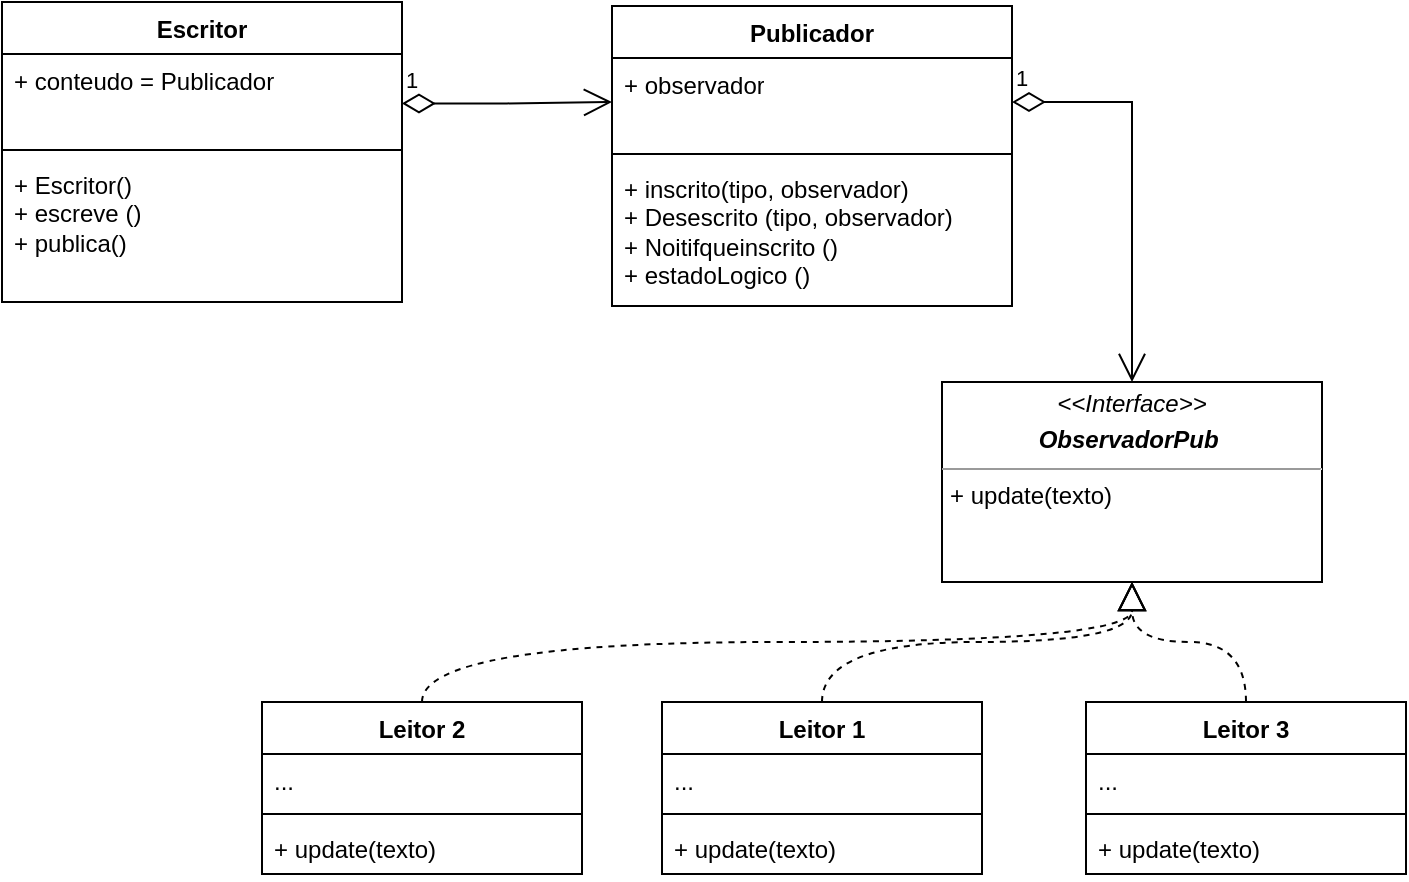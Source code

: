 <mxfile version="23.1.7" type="github">
  <diagram name="Page-1" id="Y3-R3986lj90tiVTZg1Z">
    <mxGraphModel dx="1318" dy="588" grid="1" gridSize="10" guides="1" tooltips="1" connect="1" arrows="1" fold="1" page="1" pageScale="1" pageWidth="850" pageHeight="1100" math="0" shadow="0">
      <root>
        <mxCell id="0" />
        <mxCell id="1" parent="0" />
        <mxCell id="8uWpjX7kZ2ZDJDe1HQSN-1" value="Publicador" style="swimlane;fontStyle=1;align=center;verticalAlign=top;childLayout=stackLayout;horizontal=1;startSize=26;horizontalStack=0;resizeParent=1;resizeParentMax=0;resizeLast=0;collapsible=1;marginBottom=0;whiteSpace=wrap;html=1;" vertex="1" parent="1">
          <mxGeometry x="380" y="102" width="200" height="150" as="geometry" />
        </mxCell>
        <mxCell id="8uWpjX7kZ2ZDJDe1HQSN-2" value="+ observador" style="text;strokeColor=none;fillColor=none;align=left;verticalAlign=top;spacingLeft=4;spacingRight=4;overflow=hidden;rotatable=0;points=[[0,0.5],[1,0.5]];portConstraint=eastwest;whiteSpace=wrap;html=1;" vertex="1" parent="8uWpjX7kZ2ZDJDe1HQSN-1">
          <mxGeometry y="26" width="200" height="44" as="geometry" />
        </mxCell>
        <mxCell id="8uWpjX7kZ2ZDJDe1HQSN-3" value="" style="line;strokeWidth=1;fillColor=none;align=left;verticalAlign=middle;spacingTop=-1;spacingLeft=3;spacingRight=3;rotatable=0;labelPosition=right;points=[];portConstraint=eastwest;strokeColor=inherit;" vertex="1" parent="8uWpjX7kZ2ZDJDe1HQSN-1">
          <mxGeometry y="70" width="200" height="8" as="geometry" />
        </mxCell>
        <mxCell id="8uWpjX7kZ2ZDJDe1HQSN-4" value="+ inscrito(tipo, observador)&lt;br&gt;+ Desescrito (tipo, observador)&lt;br&gt;+ Noitifqueinscrito ()&lt;br&gt;+ estadoLogico ()" style="text;strokeColor=none;fillColor=none;align=left;verticalAlign=top;spacingLeft=4;spacingRight=4;overflow=hidden;rotatable=0;points=[[0,0.5],[1,0.5]];portConstraint=eastwest;whiteSpace=wrap;html=1;" vertex="1" parent="8uWpjX7kZ2ZDJDe1HQSN-1">
          <mxGeometry y="78" width="200" height="72" as="geometry" />
        </mxCell>
        <mxCell id="8uWpjX7kZ2ZDJDe1HQSN-5" value="Leitor 1" style="swimlane;fontStyle=1;align=center;verticalAlign=top;childLayout=stackLayout;horizontal=1;startSize=26;horizontalStack=0;resizeParent=1;resizeParentMax=0;resizeLast=0;collapsible=1;marginBottom=0;whiteSpace=wrap;html=1;" vertex="1" parent="1">
          <mxGeometry x="405" y="450" width="160" height="86" as="geometry" />
        </mxCell>
        <mxCell id="8uWpjX7kZ2ZDJDe1HQSN-6" value="..." style="text;strokeColor=none;fillColor=none;align=left;verticalAlign=top;spacingLeft=4;spacingRight=4;overflow=hidden;rotatable=0;points=[[0,0.5],[1,0.5]];portConstraint=eastwest;whiteSpace=wrap;html=1;" vertex="1" parent="8uWpjX7kZ2ZDJDe1HQSN-5">
          <mxGeometry y="26" width="160" height="26" as="geometry" />
        </mxCell>
        <mxCell id="8uWpjX7kZ2ZDJDe1HQSN-7" value="" style="line;strokeWidth=1;fillColor=none;align=left;verticalAlign=middle;spacingTop=-1;spacingLeft=3;spacingRight=3;rotatable=0;labelPosition=right;points=[];portConstraint=eastwest;strokeColor=inherit;" vertex="1" parent="8uWpjX7kZ2ZDJDe1HQSN-5">
          <mxGeometry y="52" width="160" height="8" as="geometry" />
        </mxCell>
        <mxCell id="8uWpjX7kZ2ZDJDe1HQSN-8" value="+ update(texto)" style="text;strokeColor=none;fillColor=none;align=left;verticalAlign=top;spacingLeft=4;spacingRight=4;overflow=hidden;rotatable=0;points=[[0,0.5],[1,0.5]];portConstraint=eastwest;whiteSpace=wrap;html=1;" vertex="1" parent="8uWpjX7kZ2ZDJDe1HQSN-5">
          <mxGeometry y="60" width="160" height="26" as="geometry" />
        </mxCell>
        <mxCell id="8uWpjX7kZ2ZDJDe1HQSN-23" value="&lt;p style=&quot;margin:0px;margin-top:4px;text-align:center;&quot;&gt;&lt;i&gt;&amp;lt;&amp;lt;Interface&amp;gt;&amp;gt;&lt;/i&gt;&lt;br&gt;&lt;/p&gt;&lt;p style=&quot;text-align: center; margin: 4px 0px 0px;&quot;&gt;&lt;span style=&quot;background-color: initial; text-align: left;&quot;&gt;&lt;b&gt;&lt;i&gt;ObservadorPub&lt;/i&gt;&lt;/b&gt;&amp;nbsp;&lt;/span&gt;&lt;/p&gt;&lt;hr size=&quot;1&quot;&gt;&lt;p style=&quot;margin:0px;margin-left:4px;&quot;&gt;+ update(texto)&lt;br&gt;&lt;/p&gt;" style="verticalAlign=top;align=left;overflow=fill;html=1;whiteSpace=wrap;" vertex="1" parent="1">
          <mxGeometry x="545" y="290" width="190" height="100" as="geometry" />
        </mxCell>
        <mxCell id="8uWpjX7kZ2ZDJDe1HQSN-32" value="1" style="endArrow=open;html=1;endSize=12;startArrow=diamondThin;startSize=14;startFill=0;edgeStyle=orthogonalEdgeStyle;align=left;verticalAlign=bottom;rounded=0;exitX=1;exitY=0.5;exitDx=0;exitDy=0;entryX=0.5;entryY=0;entryDx=0;entryDy=0;" edge="1" parent="1" source="8uWpjX7kZ2ZDJDe1HQSN-2" target="8uWpjX7kZ2ZDJDe1HQSN-23">
          <mxGeometry x="-1" y="3" relative="1" as="geometry">
            <mxPoint x="385" y="352" as="sourcePoint" />
            <mxPoint x="545" y="352" as="targetPoint" />
          </mxGeometry>
        </mxCell>
        <mxCell id="8uWpjX7kZ2ZDJDe1HQSN-39" value="Escritor" style="swimlane;fontStyle=1;align=center;verticalAlign=top;childLayout=stackLayout;horizontal=1;startSize=26;horizontalStack=0;resizeParent=1;resizeParentMax=0;resizeLast=0;collapsible=1;marginBottom=0;whiteSpace=wrap;html=1;" vertex="1" parent="1">
          <mxGeometry x="75" y="100" width="200" height="150" as="geometry" />
        </mxCell>
        <mxCell id="8uWpjX7kZ2ZDJDe1HQSN-40" value="+ conteudo = Publicador" style="text;strokeColor=none;fillColor=none;align=left;verticalAlign=top;spacingLeft=4;spacingRight=4;overflow=hidden;rotatable=0;points=[[0,0.5],[1,0.5]];portConstraint=eastwest;whiteSpace=wrap;html=1;" vertex="1" parent="8uWpjX7kZ2ZDJDe1HQSN-39">
          <mxGeometry y="26" width="200" height="44" as="geometry" />
        </mxCell>
        <mxCell id="8uWpjX7kZ2ZDJDe1HQSN-41" value="" style="line;strokeWidth=1;fillColor=none;align=left;verticalAlign=middle;spacingTop=-1;spacingLeft=3;spacingRight=3;rotatable=0;labelPosition=right;points=[];portConstraint=eastwest;strokeColor=inherit;" vertex="1" parent="8uWpjX7kZ2ZDJDe1HQSN-39">
          <mxGeometry y="70" width="200" height="8" as="geometry" />
        </mxCell>
        <mxCell id="8uWpjX7kZ2ZDJDe1HQSN-42" value="+ Escritor()&lt;br&gt;+ escreve ()&lt;br&gt;+ publica()" style="text;strokeColor=none;fillColor=none;align=left;verticalAlign=top;spacingLeft=4;spacingRight=4;overflow=hidden;rotatable=0;points=[[0,0.5],[1,0.5]];portConstraint=eastwest;whiteSpace=wrap;html=1;" vertex="1" parent="8uWpjX7kZ2ZDJDe1HQSN-39">
          <mxGeometry y="78" width="200" height="72" as="geometry" />
        </mxCell>
        <mxCell id="8uWpjX7kZ2ZDJDe1HQSN-44" value="1" style="endArrow=open;html=1;endSize=12;startArrow=diamondThin;startSize=14;startFill=0;edgeStyle=orthogonalEdgeStyle;align=left;verticalAlign=bottom;rounded=0;exitX=1;exitY=0.562;exitDx=0;exitDy=0;entryX=0;entryY=0.5;entryDx=0;entryDy=0;exitPerimeter=0;" edge="1" parent="1" source="8uWpjX7kZ2ZDJDe1HQSN-40">
          <mxGeometry x="-1" y="3" relative="1" as="geometry">
            <mxPoint x="275" y="148" as="sourcePoint" />
            <mxPoint x="380" y="150" as="targetPoint" />
          </mxGeometry>
        </mxCell>
        <mxCell id="8uWpjX7kZ2ZDJDe1HQSN-45" value="Leitor 2" style="swimlane;fontStyle=1;align=center;verticalAlign=top;childLayout=stackLayout;horizontal=1;startSize=26;horizontalStack=0;resizeParent=1;resizeParentMax=0;resizeLast=0;collapsible=1;marginBottom=0;whiteSpace=wrap;html=1;" vertex="1" parent="1">
          <mxGeometry x="205" y="450" width="160" height="86" as="geometry" />
        </mxCell>
        <mxCell id="8uWpjX7kZ2ZDJDe1HQSN-46" value="..." style="text;strokeColor=none;fillColor=none;align=left;verticalAlign=top;spacingLeft=4;spacingRight=4;overflow=hidden;rotatable=0;points=[[0,0.5],[1,0.5]];portConstraint=eastwest;whiteSpace=wrap;html=1;" vertex="1" parent="8uWpjX7kZ2ZDJDe1HQSN-45">
          <mxGeometry y="26" width="160" height="26" as="geometry" />
        </mxCell>
        <mxCell id="8uWpjX7kZ2ZDJDe1HQSN-47" value="" style="line;strokeWidth=1;fillColor=none;align=left;verticalAlign=middle;spacingTop=-1;spacingLeft=3;spacingRight=3;rotatable=0;labelPosition=right;points=[];portConstraint=eastwest;strokeColor=inherit;" vertex="1" parent="8uWpjX7kZ2ZDJDe1HQSN-45">
          <mxGeometry y="52" width="160" height="8" as="geometry" />
        </mxCell>
        <mxCell id="8uWpjX7kZ2ZDJDe1HQSN-48" value="+ update(texto)" style="text;strokeColor=none;fillColor=none;align=left;verticalAlign=top;spacingLeft=4;spacingRight=4;overflow=hidden;rotatable=0;points=[[0,0.5],[1,0.5]];portConstraint=eastwest;whiteSpace=wrap;html=1;" vertex="1" parent="8uWpjX7kZ2ZDJDe1HQSN-45">
          <mxGeometry y="60" width="160" height="26" as="geometry" />
        </mxCell>
        <mxCell id="8uWpjX7kZ2ZDJDe1HQSN-49" value="Leitor 3" style="swimlane;fontStyle=1;align=center;verticalAlign=top;childLayout=stackLayout;horizontal=1;startSize=26;horizontalStack=0;resizeParent=1;resizeParentMax=0;resizeLast=0;collapsible=1;marginBottom=0;whiteSpace=wrap;html=1;" vertex="1" parent="1">
          <mxGeometry x="617" y="450" width="160" height="86" as="geometry" />
        </mxCell>
        <mxCell id="8uWpjX7kZ2ZDJDe1HQSN-50" value="..." style="text;strokeColor=none;fillColor=none;align=left;verticalAlign=top;spacingLeft=4;spacingRight=4;overflow=hidden;rotatable=0;points=[[0,0.5],[1,0.5]];portConstraint=eastwest;whiteSpace=wrap;html=1;" vertex="1" parent="8uWpjX7kZ2ZDJDe1HQSN-49">
          <mxGeometry y="26" width="160" height="26" as="geometry" />
        </mxCell>
        <mxCell id="8uWpjX7kZ2ZDJDe1HQSN-51" value="" style="line;strokeWidth=1;fillColor=none;align=left;verticalAlign=middle;spacingTop=-1;spacingLeft=3;spacingRight=3;rotatable=0;labelPosition=right;points=[];portConstraint=eastwest;strokeColor=inherit;" vertex="1" parent="8uWpjX7kZ2ZDJDe1HQSN-49">
          <mxGeometry y="52" width="160" height="8" as="geometry" />
        </mxCell>
        <mxCell id="8uWpjX7kZ2ZDJDe1HQSN-52" value="+ update(texto)" style="text;strokeColor=none;fillColor=none;align=left;verticalAlign=top;spacingLeft=4;spacingRight=4;overflow=hidden;rotatable=0;points=[[0,0.5],[1,0.5]];portConstraint=eastwest;whiteSpace=wrap;html=1;" vertex="1" parent="8uWpjX7kZ2ZDJDe1HQSN-49">
          <mxGeometry y="60" width="160" height="26" as="geometry" />
        </mxCell>
        <mxCell id="8uWpjX7kZ2ZDJDe1HQSN-53" value="" style="endArrow=block;dashed=1;endFill=0;endSize=12;html=1;rounded=0;exitX=0.5;exitY=0;exitDx=0;exitDy=0;entryX=0.5;entryY=1;entryDx=0;entryDy=0;edgeStyle=orthogonalEdgeStyle;curved=1;" edge="1" parent="1" source="8uWpjX7kZ2ZDJDe1HQSN-45" target="8uWpjX7kZ2ZDJDe1HQSN-23">
          <mxGeometry width="160" relative="1" as="geometry">
            <mxPoint x="250" y="388.82" as="sourcePoint" />
            <mxPoint x="410" y="388.82" as="targetPoint" />
          </mxGeometry>
        </mxCell>
        <mxCell id="8uWpjX7kZ2ZDJDe1HQSN-54" value="" style="endArrow=block;dashed=1;endFill=0;endSize=12;html=1;rounded=0;exitX=0.5;exitY=0;exitDx=0;exitDy=0;entryX=0.5;entryY=1;entryDx=0;entryDy=0;edgeStyle=orthogonalEdgeStyle;curved=1;" edge="1" parent="1" source="8uWpjX7kZ2ZDJDe1HQSN-5" target="8uWpjX7kZ2ZDJDe1HQSN-23">
          <mxGeometry width="160" relative="1" as="geometry">
            <mxPoint x="295" y="460" as="sourcePoint" />
            <mxPoint x="650" y="400" as="targetPoint" />
          </mxGeometry>
        </mxCell>
        <mxCell id="8uWpjX7kZ2ZDJDe1HQSN-55" value="" style="endArrow=block;dashed=1;endFill=0;endSize=12;html=1;rounded=0;exitX=0.5;exitY=0;exitDx=0;exitDy=0;entryX=0.5;entryY=1;entryDx=0;entryDy=0;edgeStyle=orthogonalEdgeStyle;curved=1;" edge="1" parent="1" source="8uWpjX7kZ2ZDJDe1HQSN-49" target="8uWpjX7kZ2ZDJDe1HQSN-23">
          <mxGeometry width="160" relative="1" as="geometry">
            <mxPoint x="295" y="460" as="sourcePoint" />
            <mxPoint x="650" y="400" as="targetPoint" />
          </mxGeometry>
        </mxCell>
      </root>
    </mxGraphModel>
  </diagram>
</mxfile>
